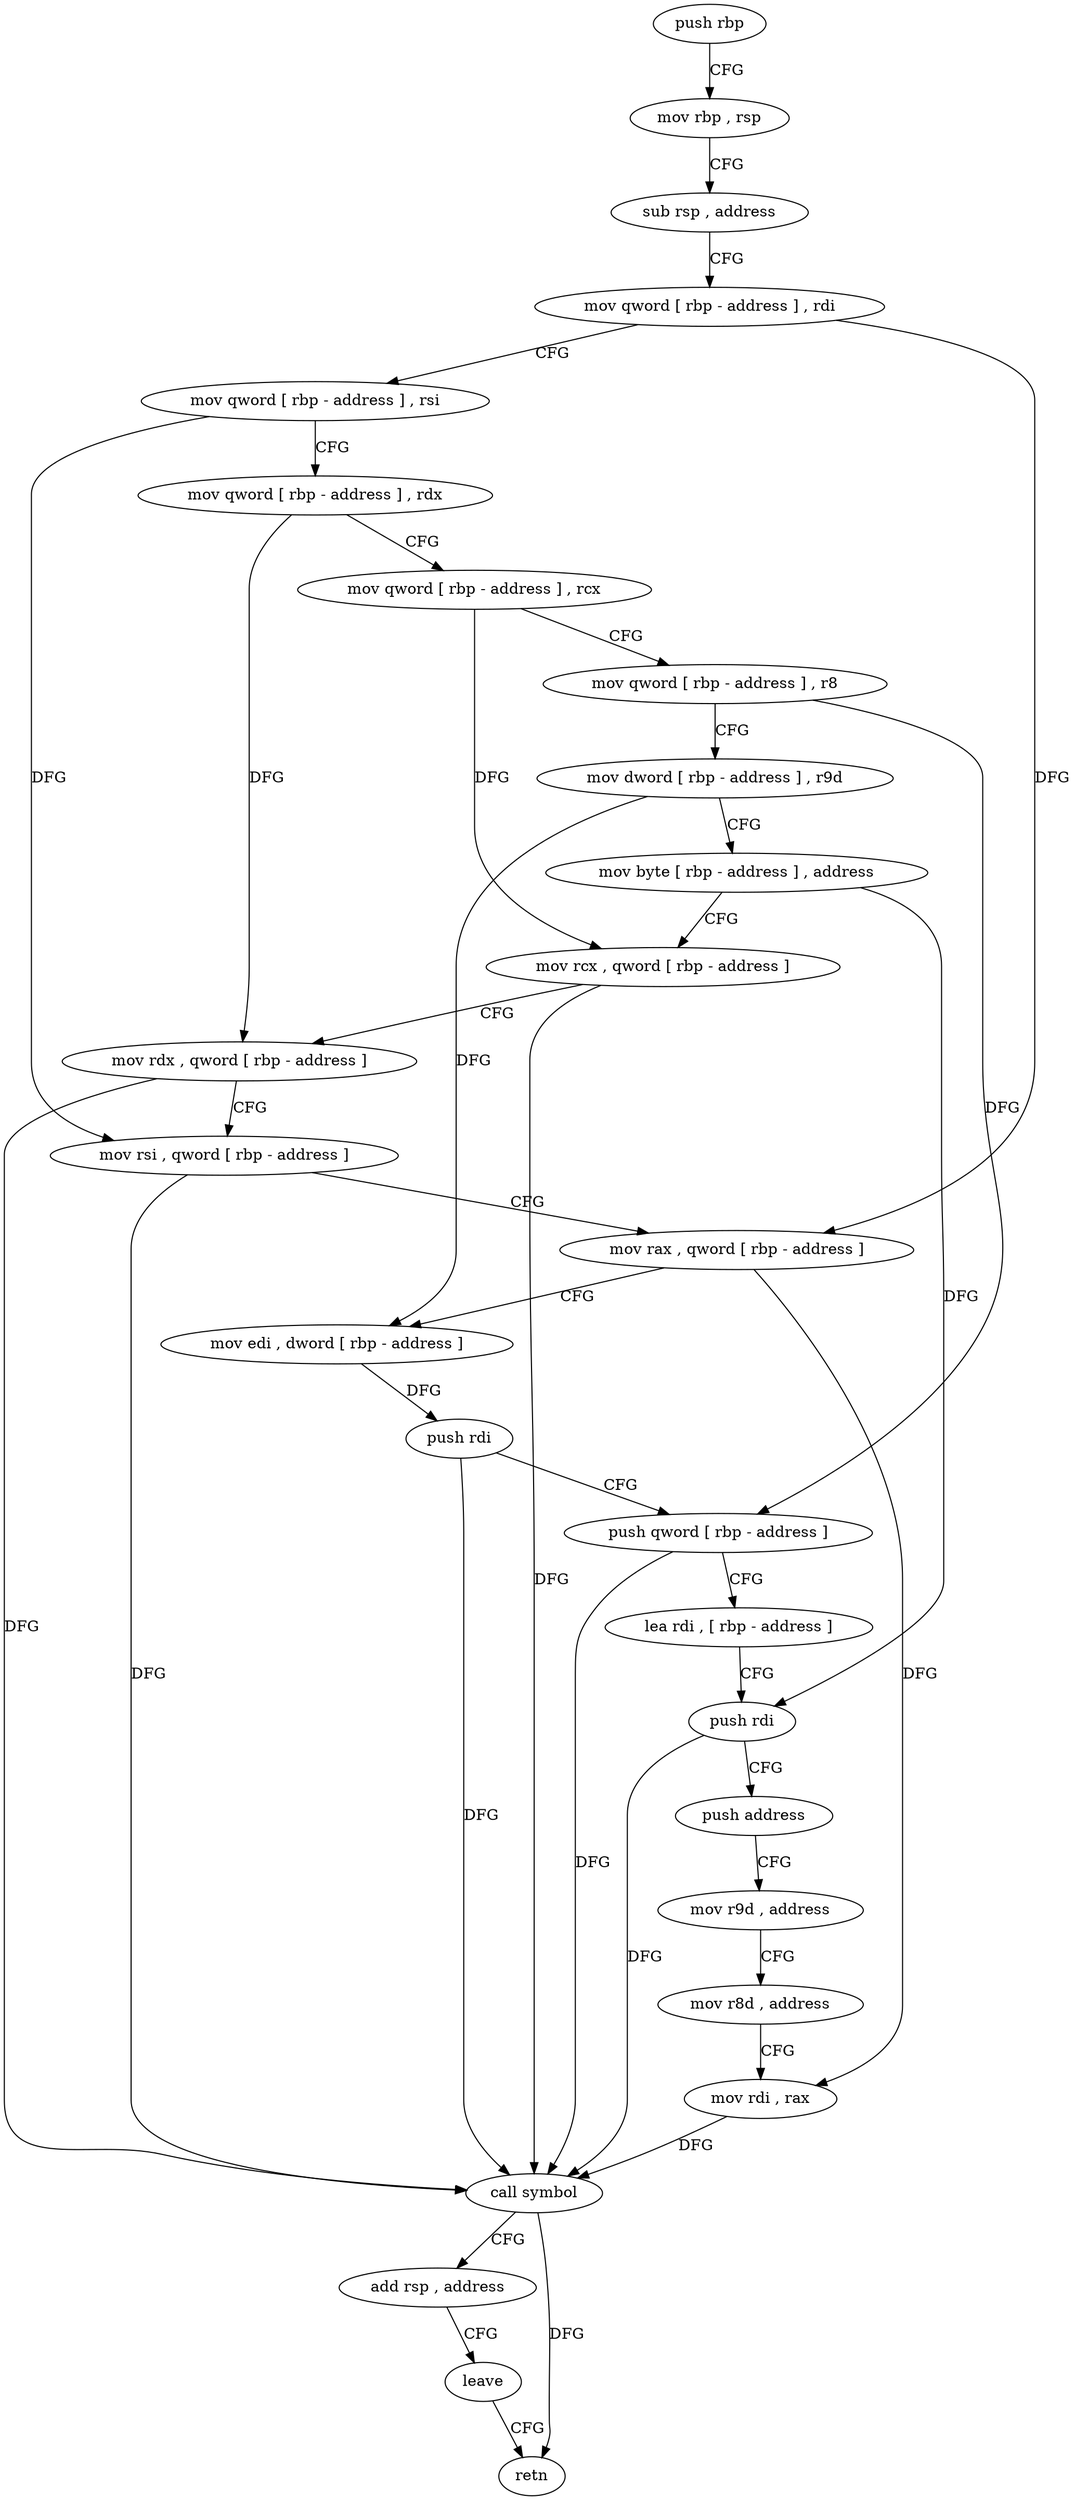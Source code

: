 digraph "func" {
"4497857" [label = "push rbp" ]
"4497858" [label = "mov rbp , rsp" ]
"4497861" [label = "sub rsp , address" ]
"4497865" [label = "mov qword [ rbp - address ] , rdi" ]
"4497869" [label = "mov qword [ rbp - address ] , rsi" ]
"4497873" [label = "mov qword [ rbp - address ] , rdx" ]
"4497877" [label = "mov qword [ rbp - address ] , rcx" ]
"4497881" [label = "mov qword [ rbp - address ] , r8" ]
"4497885" [label = "mov dword [ rbp - address ] , r9d" ]
"4497889" [label = "mov byte [ rbp - address ] , address" ]
"4497893" [label = "mov rcx , qword [ rbp - address ]" ]
"4497897" [label = "mov rdx , qword [ rbp - address ]" ]
"4497901" [label = "mov rsi , qword [ rbp - address ]" ]
"4497905" [label = "mov rax , qword [ rbp - address ]" ]
"4497909" [label = "mov edi , dword [ rbp - address ]" ]
"4497912" [label = "push rdi" ]
"4497913" [label = "push qword [ rbp - address ]" ]
"4497916" [label = "lea rdi , [ rbp - address ]" ]
"4497920" [label = "push rdi" ]
"4497921" [label = "push address" ]
"4497923" [label = "mov r9d , address" ]
"4497929" [label = "mov r8d , address" ]
"4497935" [label = "mov rdi , rax" ]
"4497938" [label = "call symbol" ]
"4497943" [label = "add rsp , address" ]
"4497947" [label = "leave" ]
"4497948" [label = "retn" ]
"4497857" -> "4497858" [ label = "CFG" ]
"4497858" -> "4497861" [ label = "CFG" ]
"4497861" -> "4497865" [ label = "CFG" ]
"4497865" -> "4497869" [ label = "CFG" ]
"4497865" -> "4497905" [ label = "DFG" ]
"4497869" -> "4497873" [ label = "CFG" ]
"4497869" -> "4497901" [ label = "DFG" ]
"4497873" -> "4497877" [ label = "CFG" ]
"4497873" -> "4497897" [ label = "DFG" ]
"4497877" -> "4497881" [ label = "CFG" ]
"4497877" -> "4497893" [ label = "DFG" ]
"4497881" -> "4497885" [ label = "CFG" ]
"4497881" -> "4497913" [ label = "DFG" ]
"4497885" -> "4497889" [ label = "CFG" ]
"4497885" -> "4497909" [ label = "DFG" ]
"4497889" -> "4497893" [ label = "CFG" ]
"4497889" -> "4497920" [ label = "DFG" ]
"4497893" -> "4497897" [ label = "CFG" ]
"4497893" -> "4497938" [ label = "DFG" ]
"4497897" -> "4497901" [ label = "CFG" ]
"4497897" -> "4497938" [ label = "DFG" ]
"4497901" -> "4497905" [ label = "CFG" ]
"4497901" -> "4497938" [ label = "DFG" ]
"4497905" -> "4497909" [ label = "CFG" ]
"4497905" -> "4497935" [ label = "DFG" ]
"4497909" -> "4497912" [ label = "DFG" ]
"4497912" -> "4497913" [ label = "CFG" ]
"4497912" -> "4497938" [ label = "DFG" ]
"4497913" -> "4497916" [ label = "CFG" ]
"4497913" -> "4497938" [ label = "DFG" ]
"4497916" -> "4497920" [ label = "CFG" ]
"4497920" -> "4497921" [ label = "CFG" ]
"4497920" -> "4497938" [ label = "DFG" ]
"4497921" -> "4497923" [ label = "CFG" ]
"4497923" -> "4497929" [ label = "CFG" ]
"4497929" -> "4497935" [ label = "CFG" ]
"4497935" -> "4497938" [ label = "DFG" ]
"4497938" -> "4497943" [ label = "CFG" ]
"4497938" -> "4497948" [ label = "DFG" ]
"4497943" -> "4497947" [ label = "CFG" ]
"4497947" -> "4497948" [ label = "CFG" ]
}
